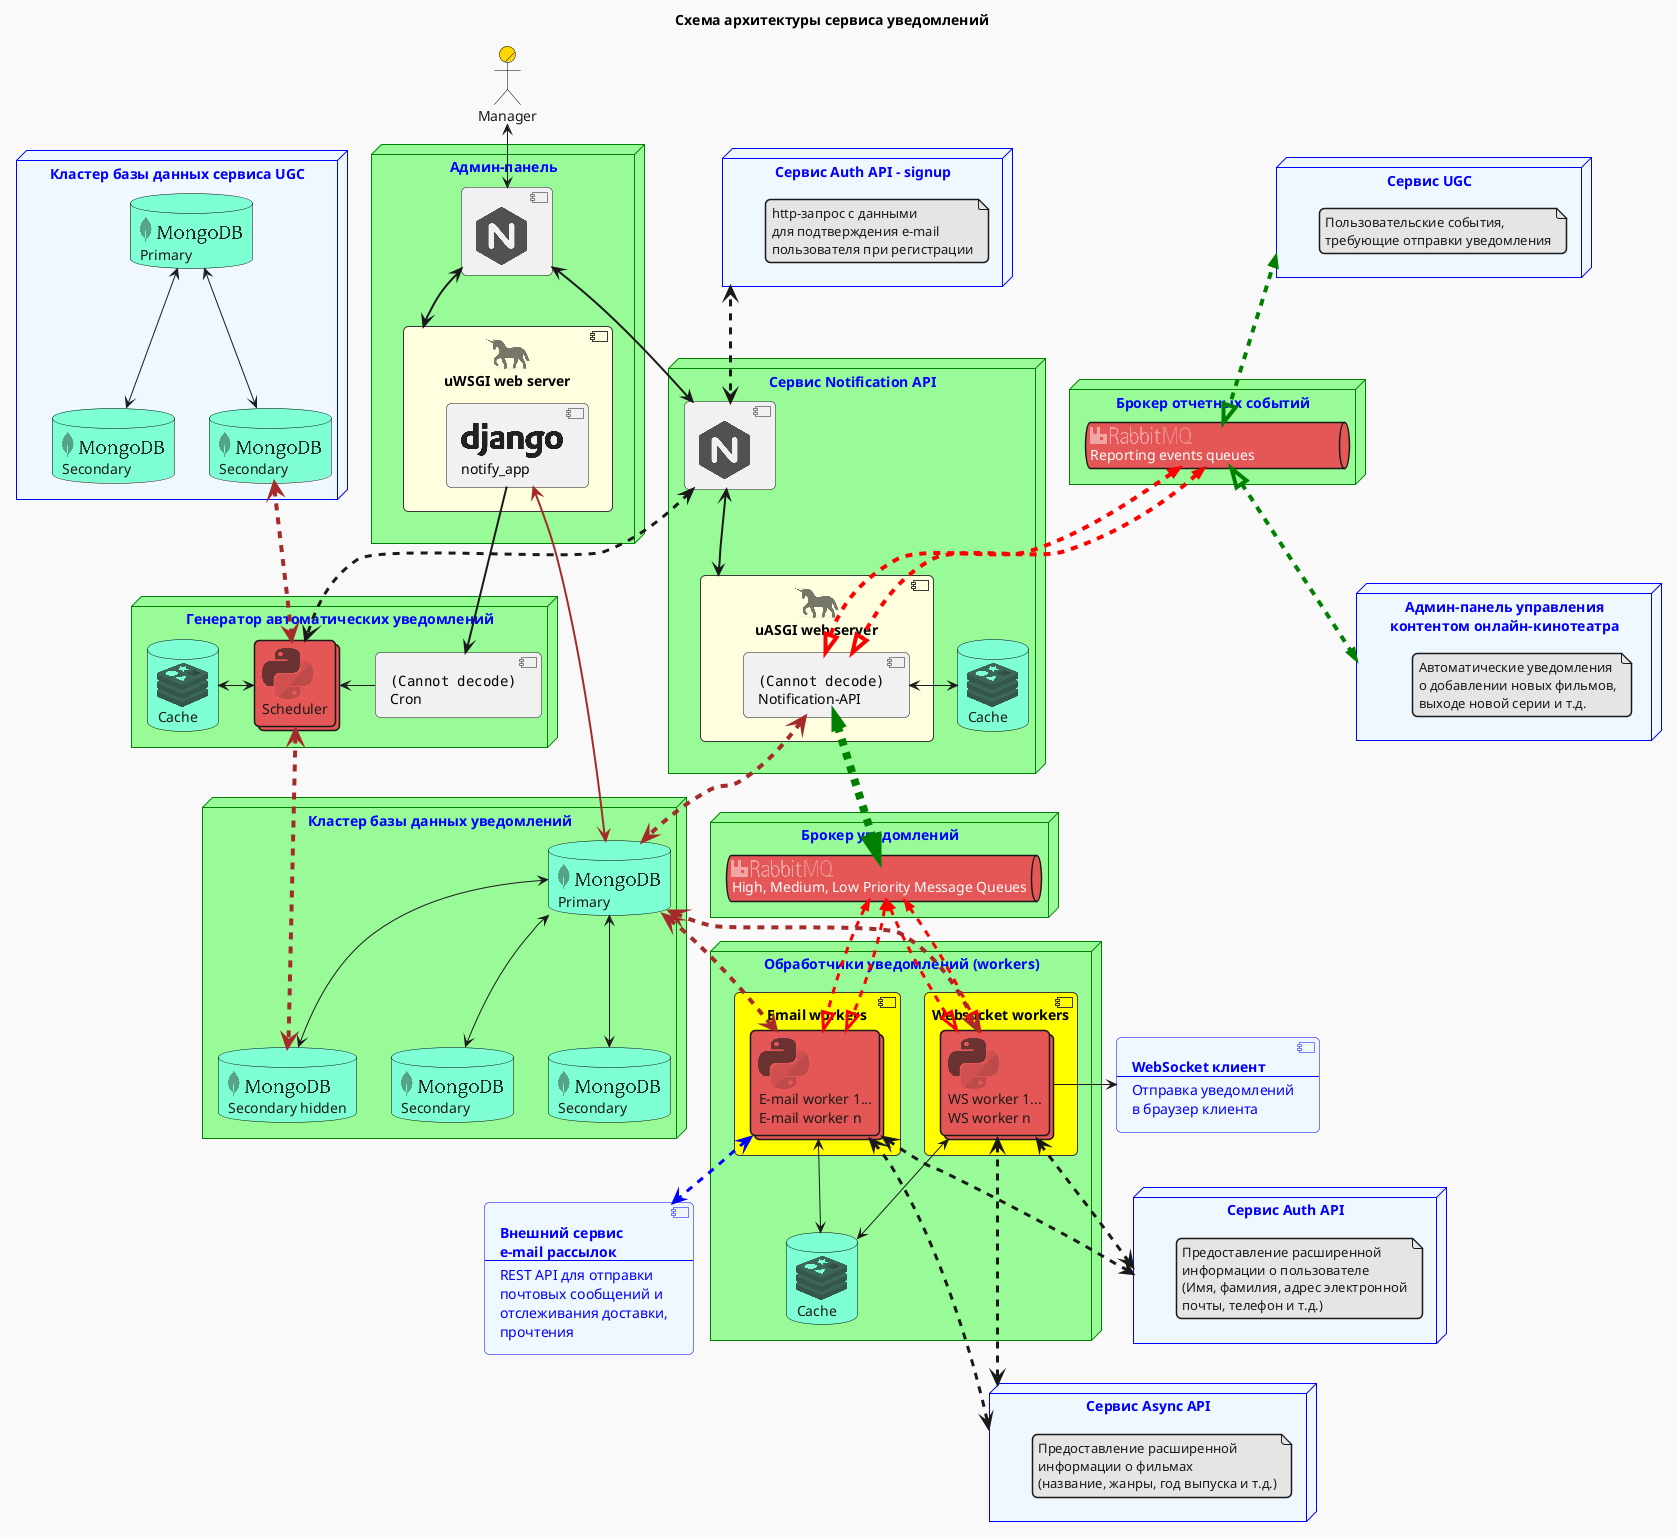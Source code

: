 @startuml
'https://plantuml.com/deployment-diagram
!theme mars

!include <logos/kafka>
!include <logos/elasticsearch>
!include <logos/nginx>
!include <logos/redis>
!include <logos/postgresql>
!include <logos/flask>
!include <logos/gunicorn>
!include <logos/jaeger>
!include <logos/django>
!include <logos/kibana>
!include <logos/python>
!include <logos/mongodb>
!include <logos/rabbitmq>

skinparam roundCorner 10
skinparam actor {
BorderColor black
BackgroundColor Gold
}
skinparam database {
BorderColor black
BackgroundColor Aquamarine
}
title Схема архитектуры сервиса уведомлений


'Перечень основных узлов и компонентов диаграммы
actor/ Manager
node "Админ-панель" as admin_panel #palegreen;line:green;text:blue {
    component "<$nginx>" as nginx_notification_admin
    component "<$gunicorn>\nuWSGI web server" as gunicorn #lightyellow {
    component "<$django>\nnotify_app" as django
    }
    nginx_notification_admin <==> gunicorn
}
node "Сервис Notification API" as notification_api #palegreen;line:green;text:blue {
    component "<$nginx>" as nginx_notification
    component "<$gunicorn>\nuASGI web server" as uvicorn #lightyellow {
    component "<img:FastAPI.png>\nNotification-API" as notification_web_api
    }
    database "<$redis>\nCache" as redis_notification

    nginx_notification <==> uvicorn
    notification_web_api <-> redis_notification
}
node "Кластер базы данных уведомлений" as notification_db #palegreen;line:green;text:blue {
    database "<$mongodb>\nPrimary" as mongodb_notification_primary
    database "<$mongodb>\nSecondary" as mongodb_notification_secondary_1
    database "<$mongodb>\nSecondary" as mongodb_notification_secondary_2
    database "<$mongodb>\nSecondary hidden" as mongodb_notification_secondary_3

    mongodb_notification_primary <-down-> mongodb_notification_secondary_1
    mongodb_notification_primary <-down-> mongodb_notification_secondary_2
    mongodb_notification_primary <-down-> mongodb_notification_secondary_3
}
node "Генератор автоматических уведомлений" as scheduler #palegreen;line:green;text:blue {
    collections "<$python>\nScheduler" as script_scheduler
    component "<img:cron.png>\nCron" as crontab
    database "<$redis>\nCache" as redis_scheduler

    crontab -> script_scheduler
    redis_scheduler <-> script_scheduler
}
node "Брокер отчетных событий" as queues_reporting_events #palegreen;line:green;text:blue {
    queue "<$rabbitmq>\nReporting events queues                      " as rabbitmq_reporting_events
}

node "Брокер уведомлений" as queue_events #palegreen;line:green;text:blue {
    queue "<$rabbitmq>\nHigh, Medium, Low Priority Message Queues" as rabbitmq_message_queues
}

node "Обработчики уведомлений (workers)" as workers #palegreen;line:green;text:blue {
component "Websocket workers" as websocket_workers #yellow {
    collections "<$python>\nWS worker 1...\nWS worker n" as ws_workers
    }
component "Email workers" as email_workers #yellow {
    collections "<$python>\nE-mail worker 1...\nE-mail worker n" as em_workers
    }
    database "<$redis>\nCache" as redis_workers
'    websocket_workers -- email_workers #white
    ws_workers <--> redis_workers
    em_workers <--> redis_workers
}

node "Сервис UGC" as ugc_service #aliceblue;line:blue;text:blue {
    note as note1
    Пользовательские события,
    требующие отправки уведомления
    end note
}
node "Сервис Auth API" as auth_service #aliceblue;line:blue;text:blue {
    note as note2
    Предоставление расширенной
    информации о пользователе
    (Имя, фамилия, адрес электронной
    почты, телефон и т.д.)
    end note

}
node "Сервис Async API" as async_service #aliceblue;line:blue;text:blue {
    note as note3
    Предоставление расширенной
    информации о фильмах
    (название, жанры, год выпуска и т.д.)
    end note
}
node "Админ-панель управления\nконтентом онлайн-кинотеатра" as movies_admin_service #aliceblue;line:blue;text:blue {
    note as note4
    Автоматические уведомления
    о добавлении новых фильмов,
    выходе новой серии и т.д.
    end note
}
ugc_service -[hidden]- movies_admin_service
movies_admin_service -[hidden]- auth_service
auth_service -[hidden]- async_service

node "Кластер базы данных сервиса UGC" as ugc_db #aliceblue;line:blue;text:blue {
    database "<$mongodb>\nPrimary" as mongodb_ugc_primary
    database "<$mongodb>\nSecondary" as mongodb_ugc_secondary_1
    database "<$mongodb>\nSecondary" as mongodb_ugc_secondary_2

    mongodb_ugc_primary <--> mongodb_ugc_secondary_1
    mongodb_ugc_primary <--> mongodb_ugc_secondary_2
}

node "Сервис Auth API - signup" as auth_service1 #aliceblue;line:blue;text:blue {
    note as note5
    http-запрос с данными
    для подтверждения e-mail
    пользователя при регистрации
    end note
}

component external_email_service #aliceblue;line:blue;text:blue [
<b>Внешний сервис
<b>e-mail рассылок
---
REST API для отправки
почтовых сообщений и
отслеживания доставки,
прочтения
]

component ws_clients #aliceblue;line:blue;text:blue [
<b>WebSocket клиент
---
Отправка уведомлений
в браузер клиента
]

'Связи между компонентами
Manager <--> nginx_notification_admin
django <=[#brown,thickness=4]=> mongodb_notification_primary

notification_web_api <-[#brown,dashed,thickness=4]-> mongodb_notification_primary
ugc_service <<-[#green,dashed,thickness=4]-|> rabbitmq_reporting_events
rabbitmq_reporting_events <|-[#green,dashed,thickness=4]->> movies_admin_service

rabbitmq_reporting_events <<-[#red,dashed,thickness=4]-|> notification_web_api
rabbitmq_reporting_events <<-[#red,dashed,thickness=4]-|> notification_web_api
rabbitmq_message_queues  <<-[#red,dashed,thickness=3]-|> ws_workers
rabbitmq_message_queues  <<-[#red,dashed,thickness=3]-|> ws_workers
rabbitmq_message_queues  <<-[#red,dashed,thickness=3]-|> em_workers
rabbitmq_message_queues  <<-[#red,dashed,thickness=3]-|> em_workers
em_workers <-[#blue,dashed,thickness=3]-> external_email_service

notification_web_api <<-[#green,dashed,thickness=8]-|> rabbitmq_message_queues
nginx_notification_admin <==> nginx_notification

mongodb_notification_primary <-[#brown,dashed,thickness=4]-> ws_workers
mongodb_notification_primary <-[#brown,dashed,thickness=4]-> em_workers
ws_workers <.[thickness=3].> async_service
em_workers <.[thickness=3].> async_service
ws_workers <.[thickness=3].> auth_service
em_workers <.[thickness=3].> auth_service

script_scheduler <-[#brown,dashed,thickness=4]-> mongodb_notification_secondary_3
mongodb_ugc_secondary_1 <-[#brown,dashed,thickness=4]-> script_scheduler
django ==> crontab
nginx_notification <.[thickness=3].> script_scheduler
auth_service1 <.[thickness=3].> nginx_notification
ws_workers -> ws_clients

@enduml